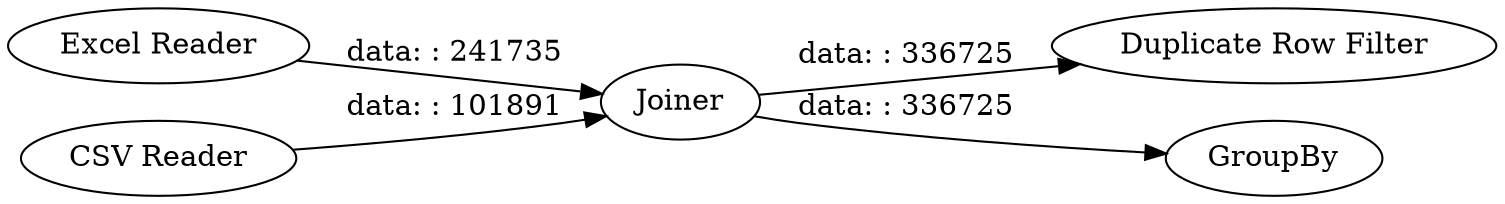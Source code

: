 digraph {
	"3992851012093303105_6" [label="Duplicate Row Filter"]
	"3992851012093303105_4" [label="Excel Reader"]
	"3992851012093303105_2" [label=GroupBy]
	"3992851012093303105_5" [label=Joiner]
	"3992851012093303105_3" [label="CSV Reader"]
	"3992851012093303105_3" -> "3992851012093303105_5" [label="data: : 101891"]
	"3992851012093303105_5" -> "3992851012093303105_2" [label="data: : 336725"]
	"3992851012093303105_4" -> "3992851012093303105_5" [label="data: : 241735"]
	"3992851012093303105_5" -> "3992851012093303105_6" [label="data: : 336725"]
	rankdir=LR
}
